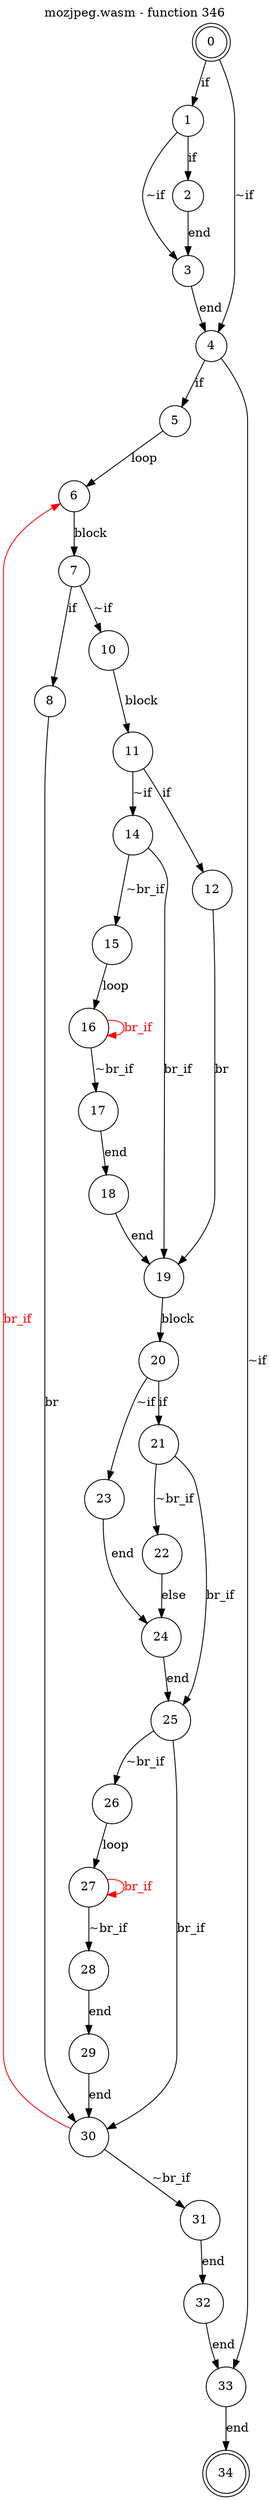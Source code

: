 digraph finite_state_machine {
    label = "mozjpeg.wasm - function 346"
    labelloc =  t
    labelfontsize = 16
    labelfontcolor = black
    labelfontname = "Helvetica"
    node [shape = doublecircle]; 0 34;
    node [shape = circle];
    0 -> 1[label="if"];
    0 -> 4[label="~if"];
    1 -> 2[label="if"];
    1 -> 3[label="~if"];
    2 -> 3[label="end"];
    3 -> 4[label="end"];
    4 -> 5[label="if"];
    4 -> 33[label="~if"];
    5 -> 6[label="loop"];
    6 -> 7[label="block"];
    7 -> 8[label="if"];
    7 -> 10[label="~if"];
    8 -> 30[label="br"];
    10 -> 11[label="block"];
    11 -> 12[label="if"];
    11 -> 14[label="~if"];
    12 -> 19[label="br"];
    14 -> 15[label="~br_if"];
    14 -> 19[label="br_if"];
    15 -> 16[label="loop"];
    16 -> 17[label="~br_if"];
    16 -> 16[color="red" fontcolor="red" label="br_if"];
    17 -> 18[label="end"];
    18 -> 19[label="end"];
    19 -> 20[label="block"];
    20 -> 21[label="if"];
    20 -> 23[label="~if"];
    21 -> 22[label="~br_if"];
    21 -> 25[label="br_if"];
    22 -> 24[label="else"];
    23 -> 24[label="end"];
    24 -> 25[label="end"];
    25 -> 26[label="~br_if"];
    25 -> 30[label="br_if"];
    26 -> 27[label="loop"];
    27 -> 28[label="~br_if"];
    27 -> 27[color="red" fontcolor="red" label="br_if"];
    28 -> 29[label="end"];
    29 -> 30[label="end"];
    30 -> 31[label="~br_if"];
    30 -> 6[color="red" fontcolor="red" label="br_if"];
    31 -> 32[label="end"];
    32 -> 33[label="end"];
    33 -> 34[label="end"];
}
